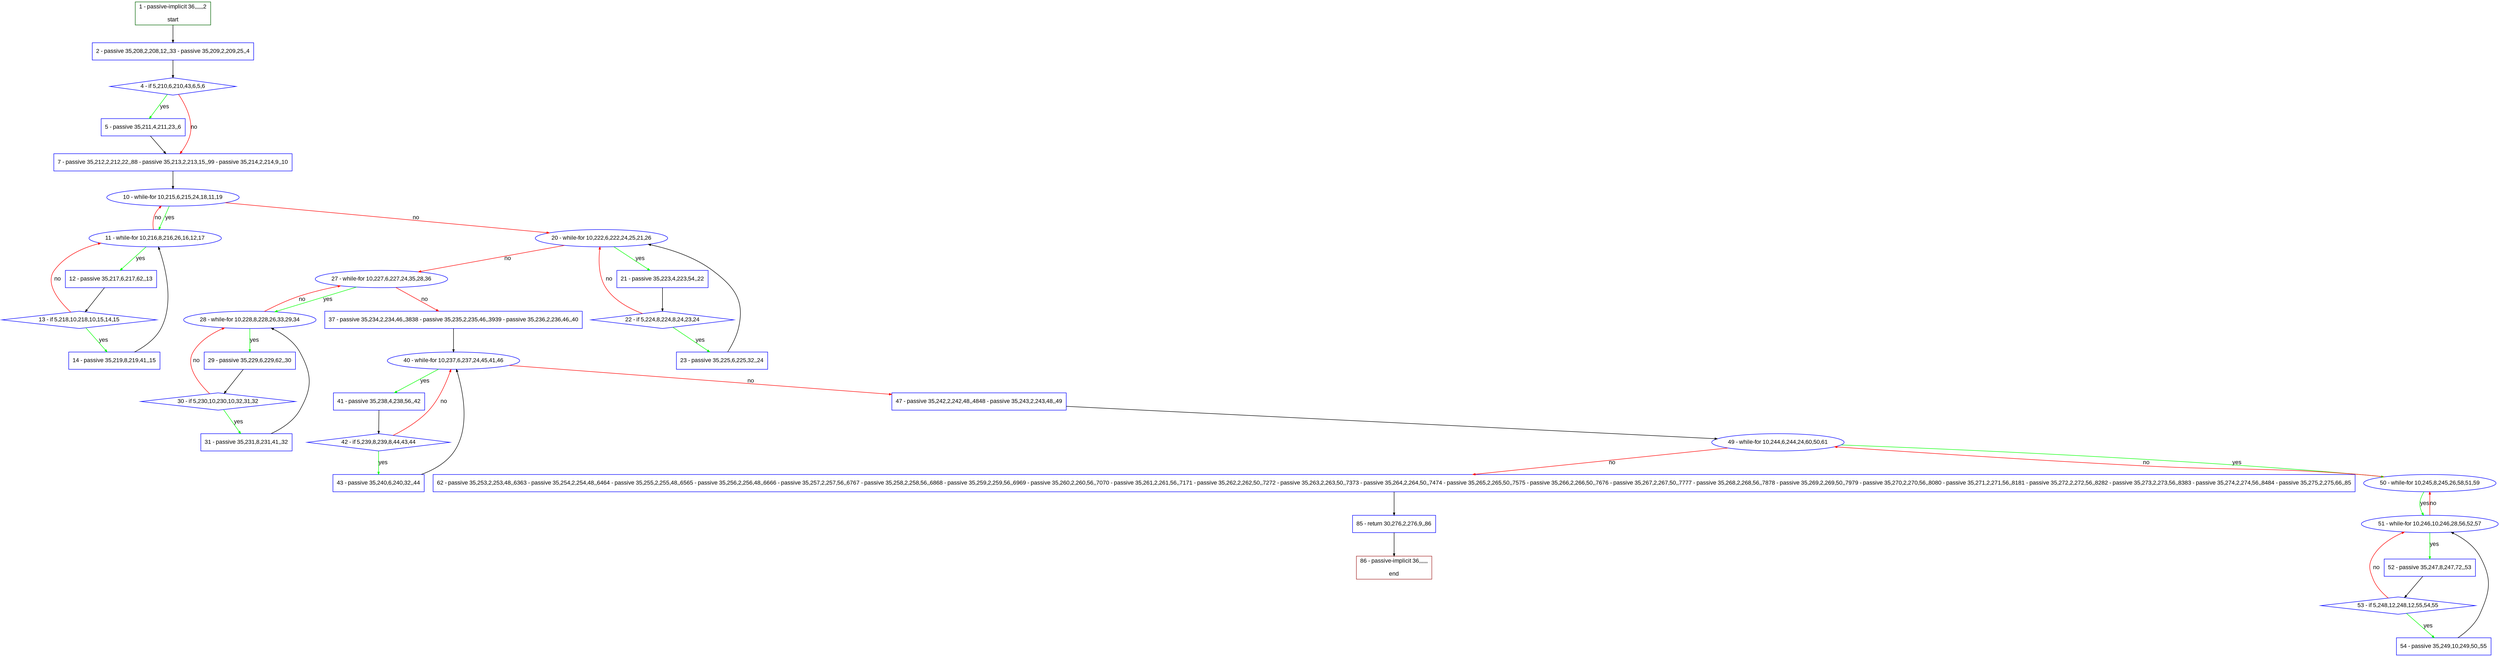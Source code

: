 digraph "" {
  graph [pack="true", label="", fontsize="12", packmode="clust", fontname="Arial", fillcolor="#FFFFCC", bgcolor="white", style="rounded,filled", compound="true"];
  node [node_initialized="no", label="", color="grey", fontsize="12", fillcolor="white", fontname="Arial", style="filled", shape="rectangle", compound="true", fixedsize="false"];
  edge [fontcolor="black", arrowhead="normal", arrowtail="none", arrowsize="0.5", ltail="", label="", color="black", fontsize="12", lhead="", fontname="Arial", dir="forward", compound="true"];
  __N1 [label="2 - passive 35,208,2,208,12,,33 - passive 35,209,2,209,25,,4", color="#0000ff", fillcolor="#ffffff", style="filled", shape="box"];
  __N2 [label="1 - passive-implicit 36,,,,,,2\n\nstart", color="#006400", fillcolor="#ffffff", style="filled", shape="box"];
  __N3 [label="4 - if 5,210,6,210,43,6,5,6", color="#0000ff", fillcolor="#ffffff", style="filled", shape="diamond"];
  __N4 [label="5 - passive 35,211,4,211,23,,6", color="#0000ff", fillcolor="#ffffff", style="filled", shape="box"];
  __N5 [label="7 - passive 35,212,2,212,22,,88 - passive 35,213,2,213,15,,99 - passive 35,214,2,214,9,,10", color="#0000ff", fillcolor="#ffffff", style="filled", shape="box"];
  __N6 [label="10 - while-for 10,215,6,215,24,18,11,19", color="#0000ff", fillcolor="#ffffff", style="filled", shape="oval"];
  __N7 [label="11 - while-for 10,216,8,216,26,16,12,17", color="#0000ff", fillcolor="#ffffff", style="filled", shape="oval"];
  __N8 [label="20 - while-for 10,222,6,222,24,25,21,26", color="#0000ff", fillcolor="#ffffff", style="filled", shape="oval"];
  __N9 [label="12 - passive 35,217,6,217,62,,13", color="#0000ff", fillcolor="#ffffff", style="filled", shape="box"];
  __N10 [label="13 - if 5,218,10,218,10,15,14,15", color="#0000ff", fillcolor="#ffffff", style="filled", shape="diamond"];
  __N11 [label="14 - passive 35,219,8,219,41,,15", color="#0000ff", fillcolor="#ffffff", style="filled", shape="box"];
  __N12 [label="21 - passive 35,223,4,223,54,,22", color="#0000ff", fillcolor="#ffffff", style="filled", shape="box"];
  __N13 [label="27 - while-for 10,227,6,227,24,35,28,36", color="#0000ff", fillcolor="#ffffff", style="filled", shape="oval"];
  __N14 [label="22 - if 5,224,8,224,8,24,23,24", color="#0000ff", fillcolor="#ffffff", style="filled", shape="diamond"];
  __N15 [label="23 - passive 35,225,6,225,32,,24", color="#0000ff", fillcolor="#ffffff", style="filled", shape="box"];
  __N16 [label="28 - while-for 10,228,8,228,26,33,29,34", color="#0000ff", fillcolor="#ffffff", style="filled", shape="oval"];
  __N17 [label="37 - passive 35,234,2,234,46,,3838 - passive 35,235,2,235,46,,3939 - passive 35,236,2,236,46,,40", color="#0000ff", fillcolor="#ffffff", style="filled", shape="box"];
  __N18 [label="29 - passive 35,229,6,229,62,,30", color="#0000ff", fillcolor="#ffffff", style="filled", shape="box"];
  __N19 [label="30 - if 5,230,10,230,10,32,31,32", color="#0000ff", fillcolor="#ffffff", style="filled", shape="diamond"];
  __N20 [label="31 - passive 35,231,8,231,41,,32", color="#0000ff", fillcolor="#ffffff", style="filled", shape="box"];
  __N21 [label="40 - while-for 10,237,6,237,24,45,41,46", color="#0000ff", fillcolor="#ffffff", style="filled", shape="oval"];
  __N22 [label="41 - passive 35,238,4,238,56,,42", color="#0000ff", fillcolor="#ffffff", style="filled", shape="box"];
  __N23 [label="47 - passive 35,242,2,242,48,,4848 - passive 35,243,2,243,48,,49", color="#0000ff", fillcolor="#ffffff", style="filled", shape="box"];
  __N24 [label="42 - if 5,239,8,239,8,44,43,44", color="#0000ff", fillcolor="#ffffff", style="filled", shape="diamond"];
  __N25 [label="43 - passive 35,240,6,240,32,,44", color="#0000ff", fillcolor="#ffffff", style="filled", shape="box"];
  __N26 [label="49 - while-for 10,244,6,244,24,60,50,61", color="#0000ff", fillcolor="#ffffff", style="filled", shape="oval"];
  __N27 [label="50 - while-for 10,245,8,245,26,58,51,59", color="#0000ff", fillcolor="#ffffff", style="filled", shape="oval"];
  __N28 [label="62 - passive 35,253,2,253,48,,6363 - passive 35,254,2,254,48,,6464 - passive 35,255,2,255,48,,6565 - passive 35,256,2,256,48,,6666 - passive 35,257,2,257,56,,6767 - passive 35,258,2,258,56,,6868 - passive 35,259,2,259,56,,6969 - passive 35,260,2,260,56,,7070 - passive 35,261,2,261,56,,7171 - passive 35,262,2,262,50,,7272 - passive 35,263,2,263,50,,7373 - passive 35,264,2,264,50,,7474 - passive 35,265,2,265,50,,7575 - passive 35,266,2,266,50,,7676 - passive 35,267,2,267,50,,7777 - passive 35,268,2,268,56,,7878 - passive 35,269,2,269,50,,7979 - passive 35,270,2,270,56,,8080 - passive 35,271,2,271,56,,8181 - passive 35,272,2,272,56,,8282 - passive 35,273,2,273,56,,8383 - passive 35,274,2,274,56,,8484 - passive 35,275,2,275,66,,85", color="#0000ff", fillcolor="#ffffff", style="filled", shape="box"];
  __N29 [label="51 - while-for 10,246,10,246,28,56,52,57", color="#0000ff", fillcolor="#ffffff", style="filled", shape="oval"];
  __N30 [label="52 - passive 35,247,8,247,72,,53", color="#0000ff", fillcolor="#ffffff", style="filled", shape="box"];
  __N31 [label="53 - if 5,248,12,248,12,55,54,55", color="#0000ff", fillcolor="#ffffff", style="filled", shape="diamond"];
  __N32 [label="54 - passive 35,249,10,249,50,,55", color="#0000ff", fillcolor="#ffffff", style="filled", shape="box"];
  __N33 [label="85 - return 30,276,2,276,9,,86", color="#0000ff", fillcolor="#ffffff", style="filled", shape="box"];
  __N34 [label="86 - passive-implicit 36,,,,,,\n\nend", color="#a52a2a", fillcolor="#ffffff", style="filled", shape="box"];
  __N2 -> __N1 [arrowhead="normal", arrowtail="none", color="#000000", label="", dir="forward"];
  __N1 -> __N3 [arrowhead="normal", arrowtail="none", color="#000000", label="", dir="forward"];
  __N3 -> __N4 [arrowhead="normal", arrowtail="none", color="#00ff00", label="yes", dir="forward"];
  __N3 -> __N5 [arrowhead="normal", arrowtail="none", color="#ff0000", label="no", dir="forward"];
  __N4 -> __N5 [arrowhead="normal", arrowtail="none", color="#000000", label="", dir="forward"];
  __N5 -> __N6 [arrowhead="normal", arrowtail="none", color="#000000", label="", dir="forward"];
  __N6 -> __N7 [arrowhead="normal", arrowtail="none", color="#00ff00", label="yes", dir="forward"];
  __N7 -> __N6 [arrowhead="normal", arrowtail="none", color="#ff0000", label="no", dir="forward"];
  __N6 -> __N8 [arrowhead="normal", arrowtail="none", color="#ff0000", label="no", dir="forward"];
  __N7 -> __N9 [arrowhead="normal", arrowtail="none", color="#00ff00", label="yes", dir="forward"];
  __N9 -> __N10 [arrowhead="normal", arrowtail="none", color="#000000", label="", dir="forward"];
  __N10 -> __N7 [arrowhead="normal", arrowtail="none", color="#ff0000", label="no", dir="forward"];
  __N10 -> __N11 [arrowhead="normal", arrowtail="none", color="#00ff00", label="yes", dir="forward"];
  __N11 -> __N7 [arrowhead="normal", arrowtail="none", color="#000000", label="", dir="forward"];
  __N8 -> __N12 [arrowhead="normal", arrowtail="none", color="#00ff00", label="yes", dir="forward"];
  __N8 -> __N13 [arrowhead="normal", arrowtail="none", color="#ff0000", label="no", dir="forward"];
  __N12 -> __N14 [arrowhead="normal", arrowtail="none", color="#000000", label="", dir="forward"];
  __N14 -> __N8 [arrowhead="normal", arrowtail="none", color="#ff0000", label="no", dir="forward"];
  __N14 -> __N15 [arrowhead="normal", arrowtail="none", color="#00ff00", label="yes", dir="forward"];
  __N15 -> __N8 [arrowhead="normal", arrowtail="none", color="#000000", label="", dir="forward"];
  __N13 -> __N16 [arrowhead="normal", arrowtail="none", color="#00ff00", label="yes", dir="forward"];
  __N16 -> __N13 [arrowhead="normal", arrowtail="none", color="#ff0000", label="no", dir="forward"];
  __N13 -> __N17 [arrowhead="normal", arrowtail="none", color="#ff0000", label="no", dir="forward"];
  __N16 -> __N18 [arrowhead="normal", arrowtail="none", color="#00ff00", label="yes", dir="forward"];
  __N18 -> __N19 [arrowhead="normal", arrowtail="none", color="#000000", label="", dir="forward"];
  __N19 -> __N16 [arrowhead="normal", arrowtail="none", color="#ff0000", label="no", dir="forward"];
  __N19 -> __N20 [arrowhead="normal", arrowtail="none", color="#00ff00", label="yes", dir="forward"];
  __N20 -> __N16 [arrowhead="normal", arrowtail="none", color="#000000", label="", dir="forward"];
  __N17 -> __N21 [arrowhead="normal", arrowtail="none", color="#000000", label="", dir="forward"];
  __N21 -> __N22 [arrowhead="normal", arrowtail="none", color="#00ff00", label="yes", dir="forward"];
  __N21 -> __N23 [arrowhead="normal", arrowtail="none", color="#ff0000", label="no", dir="forward"];
  __N22 -> __N24 [arrowhead="normal", arrowtail="none", color="#000000", label="", dir="forward"];
  __N24 -> __N21 [arrowhead="normal", arrowtail="none", color="#ff0000", label="no", dir="forward"];
  __N24 -> __N25 [arrowhead="normal", arrowtail="none", color="#00ff00", label="yes", dir="forward"];
  __N25 -> __N21 [arrowhead="normal", arrowtail="none", color="#000000", label="", dir="forward"];
  __N23 -> __N26 [arrowhead="normal", arrowtail="none", color="#000000", label="", dir="forward"];
  __N26 -> __N27 [arrowhead="normal", arrowtail="none", color="#00ff00", label="yes", dir="forward"];
  __N27 -> __N26 [arrowhead="normal", arrowtail="none", color="#ff0000", label="no", dir="forward"];
  __N26 -> __N28 [arrowhead="normal", arrowtail="none", color="#ff0000", label="no", dir="forward"];
  __N27 -> __N29 [arrowhead="normal", arrowtail="none", color="#00ff00", label="yes", dir="forward"];
  __N29 -> __N27 [arrowhead="normal", arrowtail="none", color="#ff0000", label="no", dir="forward"];
  __N29 -> __N30 [arrowhead="normal", arrowtail="none", color="#00ff00", label="yes", dir="forward"];
  __N30 -> __N31 [arrowhead="normal", arrowtail="none", color="#000000", label="", dir="forward"];
  __N31 -> __N29 [arrowhead="normal", arrowtail="none", color="#ff0000", label="no", dir="forward"];
  __N31 -> __N32 [arrowhead="normal", arrowtail="none", color="#00ff00", label="yes", dir="forward"];
  __N32 -> __N29 [arrowhead="normal", arrowtail="none", color="#000000", label="", dir="forward"];
  __N28 -> __N33 [arrowhead="normal", arrowtail="none", color="#000000", label="", dir="forward"];
  __N33 -> __N34 [arrowhead="normal", arrowtail="none", color="#000000", label="", dir="forward"];
}

